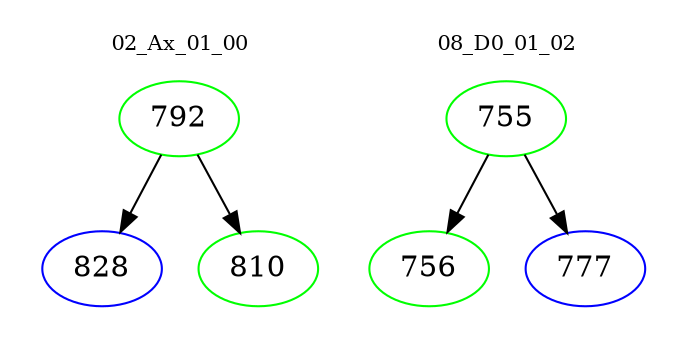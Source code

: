 digraph{
subgraph cluster_0 {
color = white
label = "02_Ax_01_00";
fontsize=10;
T0_792 [label="792", color="green"]
T0_792 -> T0_828 [color="black"]
T0_828 [label="828", color="blue"]
T0_792 -> T0_810 [color="black"]
T0_810 [label="810", color="green"]
}
subgraph cluster_1 {
color = white
label = "08_D0_01_02";
fontsize=10;
T1_755 [label="755", color="green"]
T1_755 -> T1_756 [color="black"]
T1_756 [label="756", color="green"]
T1_755 -> T1_777 [color="black"]
T1_777 [label="777", color="blue"]
}
}
